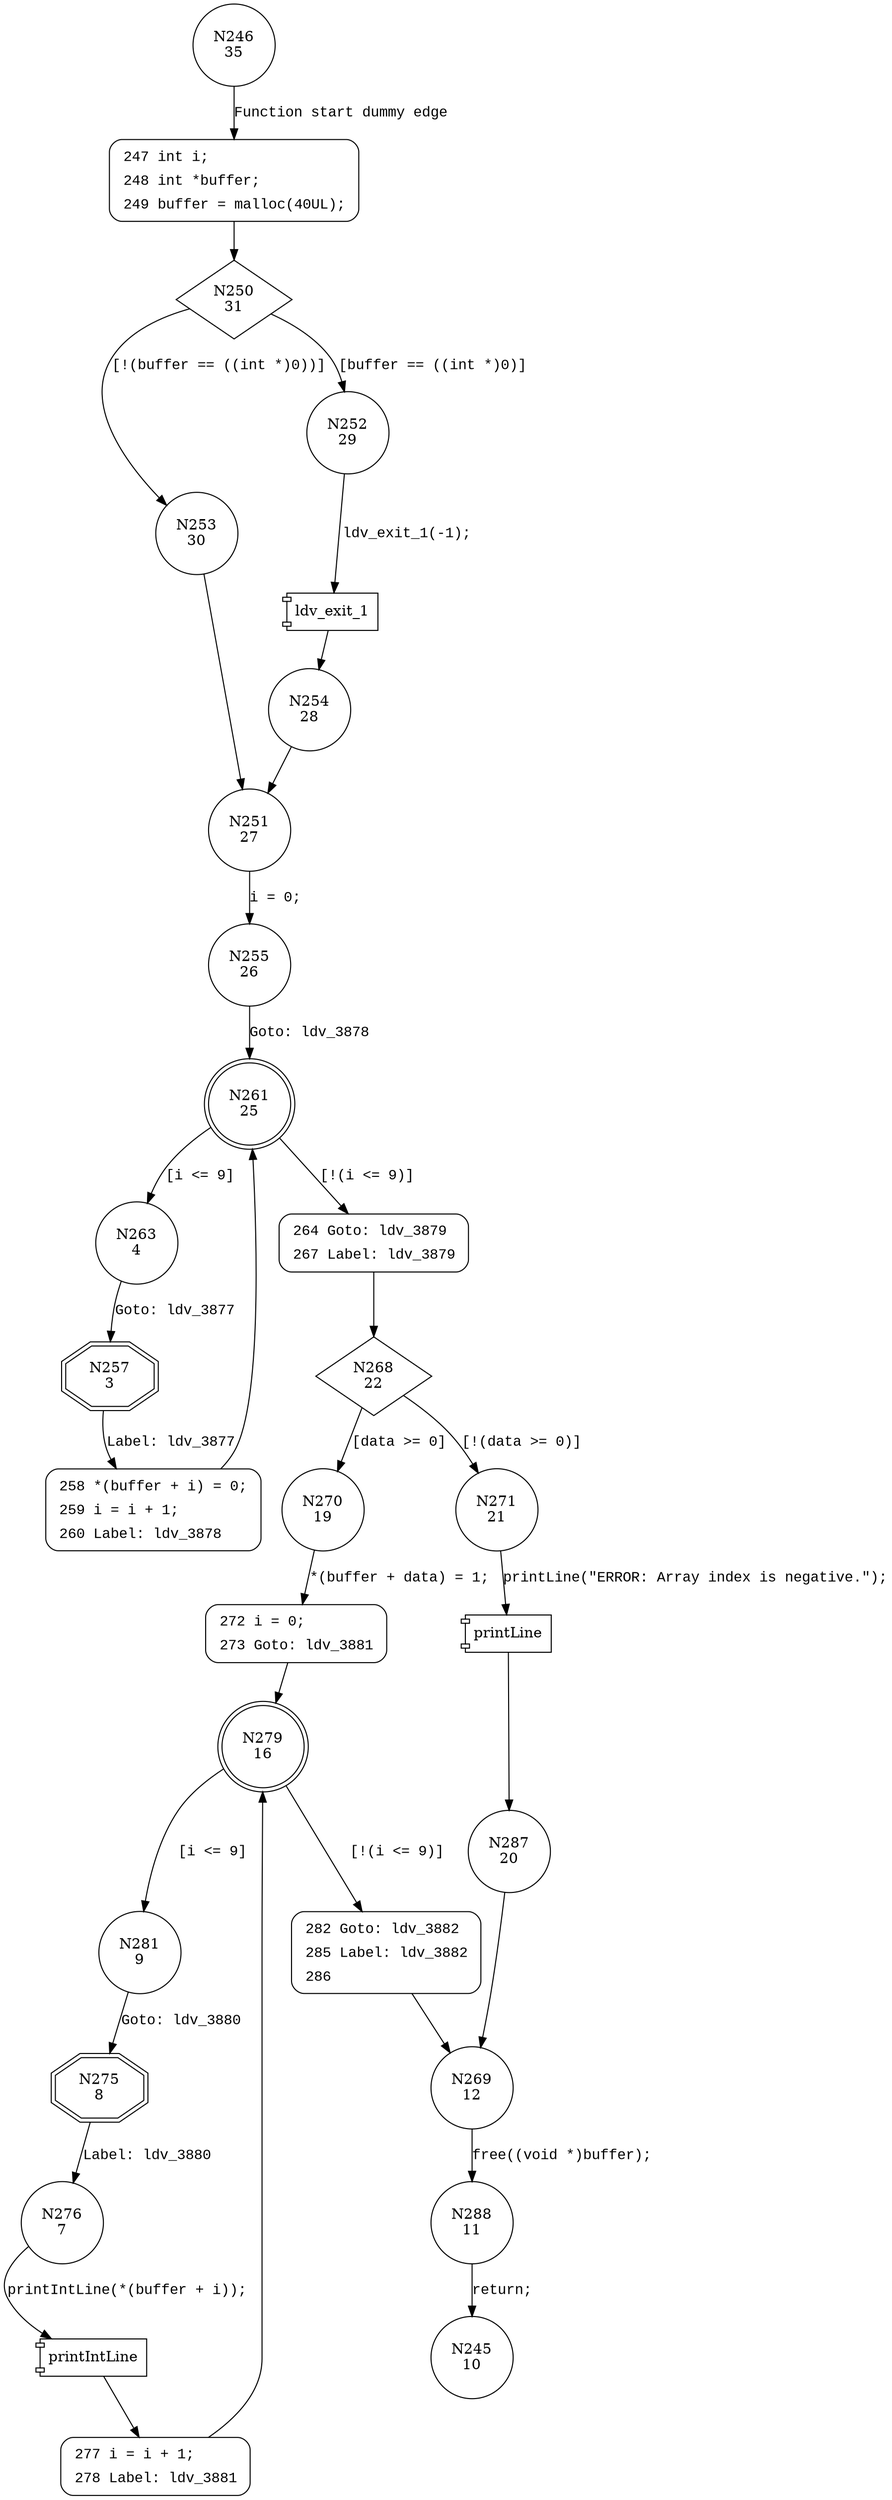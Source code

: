 digraph CWE122_Heap_Based_Buffer_Overflow__c_CWE129_connect_socket_65b_goodG2BSink {
246 [shape="circle" label="N246\n35"]
247 [shape="circle" label="N247\n34"]
250 [shape="diamond" label="N250\n31"]
252 [shape="circle" label="N252\n29"]
253 [shape="circle" label="N253\n30"]
251 [shape="circle" label="N251\n27"]
255 [shape="circle" label="N255\n26"]
261 [shape="doublecircle" label="N261\n25"]
263 [shape="circle" label="N263\n4"]
264 [shape="circle" label="N264\n24"]
268 [shape="diamond" label="N268\n22"]
270 [shape="circle" label="N270\n19"]
271 [shape="circle" label="N271\n21"]
287 [shape="circle" label="N287\n20"]
269 [shape="circle" label="N269\n12"]
288 [shape="circle" label="N288\n11"]
272 [shape="circle" label="N272\n18"]
279 [shape="doublecircle" label="N279\n16"]
281 [shape="circle" label="N281\n9"]
282 [shape="circle" label="N282\n15"]
275 [shape="doubleoctagon" label="N275\n8"]
276 [shape="circle" label="N276\n7"]
277 [shape="circle" label="N277\n6"]
257 [shape="doubleoctagon" label="N257\n3"]
258 [shape="circle" label="N258\n2"]
254 [shape="circle" label="N254\n28"]
245 [shape="circle" label="N245\n10"]
247 [style="filled,bold" penwidth="1" fillcolor="white" fontname="Courier New" shape="Mrecord" label=<<table border="0" cellborder="0" cellpadding="3" bgcolor="white"><tr><td align="right">247</td><td align="left">int i;</td></tr><tr><td align="right">248</td><td align="left">int *buffer;</td></tr><tr><td align="right">249</td><td align="left">buffer = malloc(40UL);</td></tr></table>>]
247 -> 250[label=""]
264 [style="filled,bold" penwidth="1" fillcolor="white" fontname="Courier New" shape="Mrecord" label=<<table border="0" cellborder="0" cellpadding="3" bgcolor="white"><tr><td align="right">264</td><td align="left">Goto: ldv_3879</td></tr><tr><td align="right">267</td><td align="left">Label: ldv_3879</td></tr></table>>]
264 -> 268[label=""]
272 [style="filled,bold" penwidth="1" fillcolor="white" fontname="Courier New" shape="Mrecord" label=<<table border="0" cellborder="0" cellpadding="3" bgcolor="white"><tr><td align="right">272</td><td align="left">i = 0;</td></tr><tr><td align="right">273</td><td align="left">Goto: ldv_3881</td></tr></table>>]
272 -> 279[label=""]
282 [style="filled,bold" penwidth="1" fillcolor="white" fontname="Courier New" shape="Mrecord" label=<<table border="0" cellborder="0" cellpadding="3" bgcolor="white"><tr><td align="right">282</td><td align="left">Goto: ldv_3882</td></tr><tr><td align="right">285</td><td align="left">Label: ldv_3882</td></tr><tr><td align="right">286</td><td align="left"></td></tr></table>>]
282 -> 269[label=""]
277 [style="filled,bold" penwidth="1" fillcolor="white" fontname="Courier New" shape="Mrecord" label=<<table border="0" cellborder="0" cellpadding="3" bgcolor="white"><tr><td align="right">277</td><td align="left">i = i + 1;</td></tr><tr><td align="right">278</td><td align="left">Label: ldv_3881</td></tr></table>>]
277 -> 279[label=""]
258 [style="filled,bold" penwidth="1" fillcolor="white" fontname="Courier New" shape="Mrecord" label=<<table border="0" cellborder="0" cellpadding="3" bgcolor="white"><tr><td align="right">258</td><td align="left">*(buffer + i) = 0;</td></tr><tr><td align="right">259</td><td align="left">i = i + 1;</td></tr><tr><td align="right">260</td><td align="left">Label: ldv_3878</td></tr></table>>]
258 -> 261[label=""]
246 -> 247 [label="Function start dummy edge" fontname="Courier New"]
250 -> 252 [label="[buffer == ((int *)0)]" fontname="Courier New"]
250 -> 253 [label="[!(buffer == ((int *)0))]" fontname="Courier New"]
251 -> 255 [label="i = 0;" fontname="Courier New"]
261 -> 263 [label="[i <= 9]" fontname="Courier New"]
261 -> 264 [label="[!(i <= 9)]" fontname="Courier New"]
268 -> 270 [label="[data >= 0]" fontname="Courier New"]
268 -> 271 [label="[!(data >= 0)]" fontname="Courier New"]
100045 [shape="component" label="printLine"]
271 -> 100045 [label="printLine(\"ERROR: Array index is negative.\");" fontname="Courier New"]
100045 -> 287 [label="" fontname="Courier New"]
269 -> 288 [label="free((void *)buffer);" fontname="Courier New"]
270 -> 272 [label="*(buffer + data) = 1;" fontname="Courier New"]
279 -> 281 [label="[i <= 9]" fontname="Courier New"]
279 -> 282 [label="[!(i <= 9)]" fontname="Courier New"]
281 -> 275 [label="Goto: ldv_3880" fontname="Courier New"]
275 -> 276 [label="Label: ldv_3880" fontname="Courier New"]
100046 [shape="component" label="printIntLine"]
276 -> 100046 [label="printIntLine(*(buffer + i));" fontname="Courier New"]
100046 -> 277 [label="" fontname="Courier New"]
263 -> 257 [label="Goto: ldv_3877" fontname="Courier New"]
257 -> 258 [label="Label: ldv_3877" fontname="Courier New"]
100047 [shape="component" label="ldv_exit_1"]
252 -> 100047 [label="ldv_exit_1(-1);" fontname="Courier New"]
100047 -> 254 [label="" fontname="Courier New"]
253 -> 251 [label="" fontname="Courier New"]
255 -> 261 [label="Goto: ldv_3878" fontname="Courier New"]
287 -> 269 [label="" fontname="Courier New"]
288 -> 245 [label="return;" fontname="Courier New"]
254 -> 251 [label="" fontname="Courier New"]
}